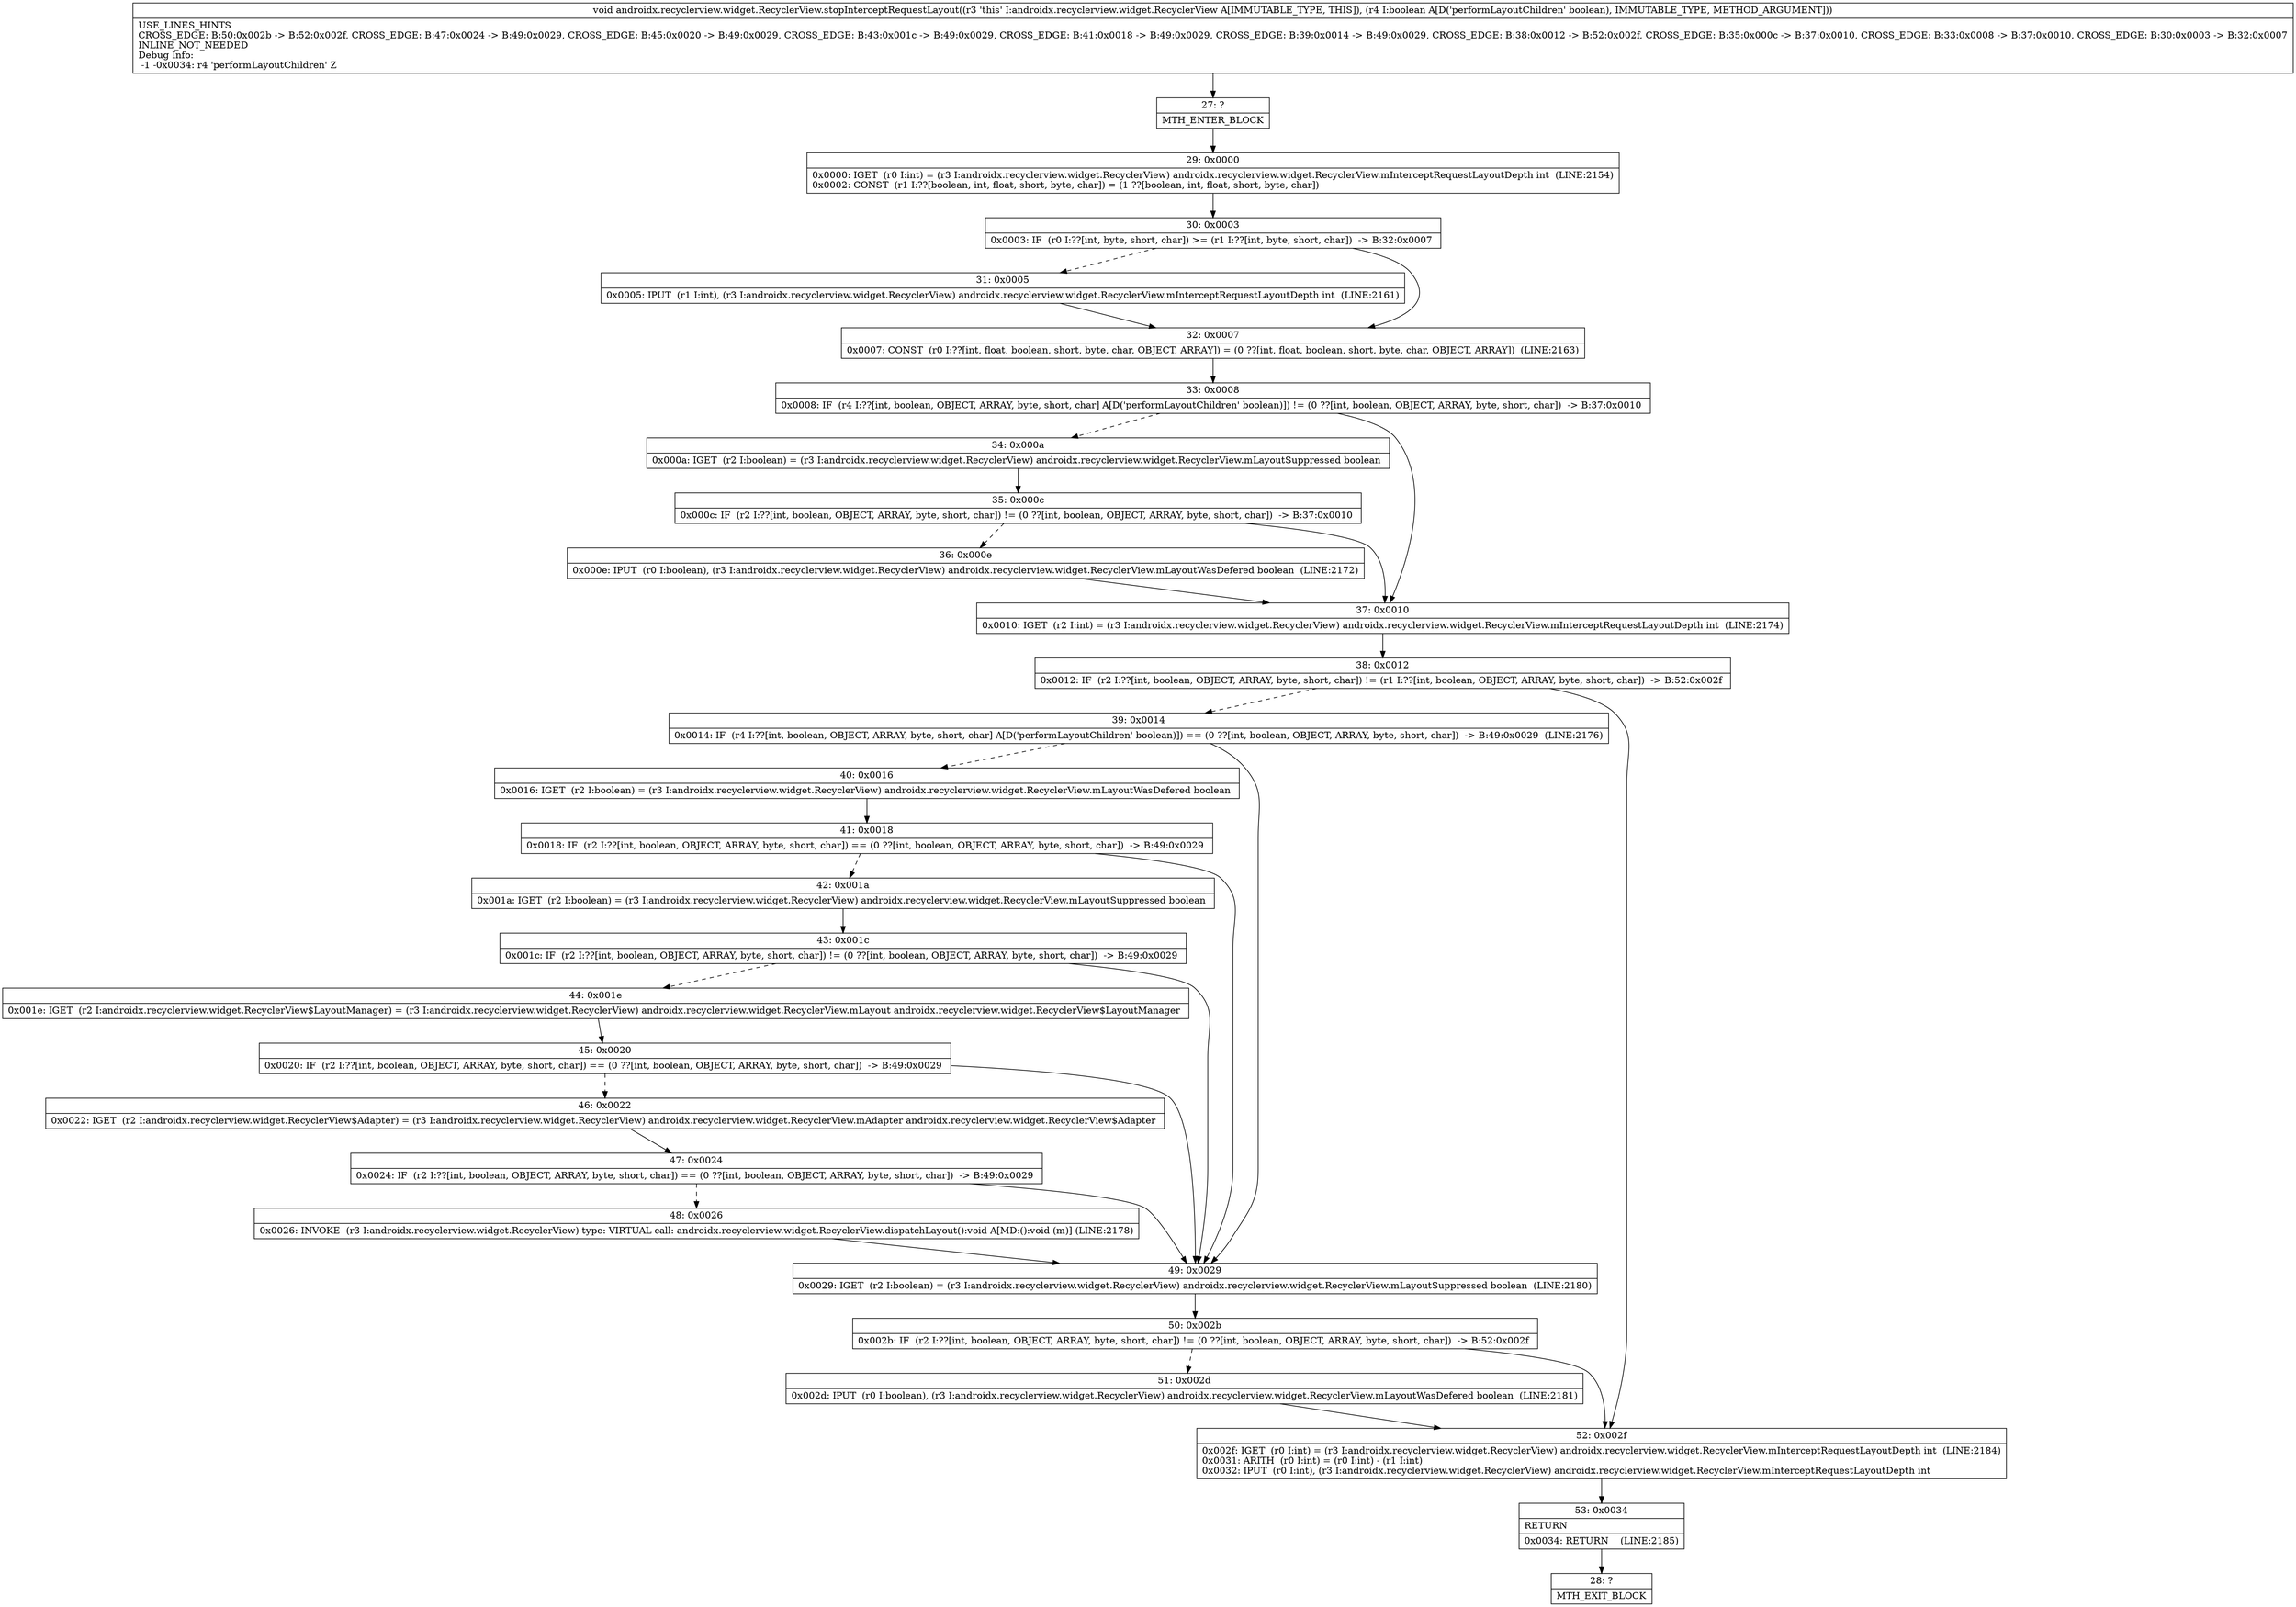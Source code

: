 digraph "CFG forandroidx.recyclerview.widget.RecyclerView.stopInterceptRequestLayout(Z)V" {
Node_27 [shape=record,label="{27\:\ ?|MTH_ENTER_BLOCK\l}"];
Node_29 [shape=record,label="{29\:\ 0x0000|0x0000: IGET  (r0 I:int) = (r3 I:androidx.recyclerview.widget.RecyclerView) androidx.recyclerview.widget.RecyclerView.mInterceptRequestLayoutDepth int  (LINE:2154)\l0x0002: CONST  (r1 I:??[boolean, int, float, short, byte, char]) = (1 ??[boolean, int, float, short, byte, char]) \l}"];
Node_30 [shape=record,label="{30\:\ 0x0003|0x0003: IF  (r0 I:??[int, byte, short, char]) \>= (r1 I:??[int, byte, short, char])  \-\> B:32:0x0007 \l}"];
Node_31 [shape=record,label="{31\:\ 0x0005|0x0005: IPUT  (r1 I:int), (r3 I:androidx.recyclerview.widget.RecyclerView) androidx.recyclerview.widget.RecyclerView.mInterceptRequestLayoutDepth int  (LINE:2161)\l}"];
Node_32 [shape=record,label="{32\:\ 0x0007|0x0007: CONST  (r0 I:??[int, float, boolean, short, byte, char, OBJECT, ARRAY]) = (0 ??[int, float, boolean, short, byte, char, OBJECT, ARRAY])  (LINE:2163)\l}"];
Node_33 [shape=record,label="{33\:\ 0x0008|0x0008: IF  (r4 I:??[int, boolean, OBJECT, ARRAY, byte, short, char] A[D('performLayoutChildren' boolean)]) != (0 ??[int, boolean, OBJECT, ARRAY, byte, short, char])  \-\> B:37:0x0010 \l}"];
Node_34 [shape=record,label="{34\:\ 0x000a|0x000a: IGET  (r2 I:boolean) = (r3 I:androidx.recyclerview.widget.RecyclerView) androidx.recyclerview.widget.RecyclerView.mLayoutSuppressed boolean \l}"];
Node_35 [shape=record,label="{35\:\ 0x000c|0x000c: IF  (r2 I:??[int, boolean, OBJECT, ARRAY, byte, short, char]) != (0 ??[int, boolean, OBJECT, ARRAY, byte, short, char])  \-\> B:37:0x0010 \l}"];
Node_36 [shape=record,label="{36\:\ 0x000e|0x000e: IPUT  (r0 I:boolean), (r3 I:androidx.recyclerview.widget.RecyclerView) androidx.recyclerview.widget.RecyclerView.mLayoutWasDefered boolean  (LINE:2172)\l}"];
Node_37 [shape=record,label="{37\:\ 0x0010|0x0010: IGET  (r2 I:int) = (r3 I:androidx.recyclerview.widget.RecyclerView) androidx.recyclerview.widget.RecyclerView.mInterceptRequestLayoutDepth int  (LINE:2174)\l}"];
Node_38 [shape=record,label="{38\:\ 0x0012|0x0012: IF  (r2 I:??[int, boolean, OBJECT, ARRAY, byte, short, char]) != (r1 I:??[int, boolean, OBJECT, ARRAY, byte, short, char])  \-\> B:52:0x002f \l}"];
Node_39 [shape=record,label="{39\:\ 0x0014|0x0014: IF  (r4 I:??[int, boolean, OBJECT, ARRAY, byte, short, char] A[D('performLayoutChildren' boolean)]) == (0 ??[int, boolean, OBJECT, ARRAY, byte, short, char])  \-\> B:49:0x0029  (LINE:2176)\l}"];
Node_40 [shape=record,label="{40\:\ 0x0016|0x0016: IGET  (r2 I:boolean) = (r3 I:androidx.recyclerview.widget.RecyclerView) androidx.recyclerview.widget.RecyclerView.mLayoutWasDefered boolean \l}"];
Node_41 [shape=record,label="{41\:\ 0x0018|0x0018: IF  (r2 I:??[int, boolean, OBJECT, ARRAY, byte, short, char]) == (0 ??[int, boolean, OBJECT, ARRAY, byte, short, char])  \-\> B:49:0x0029 \l}"];
Node_42 [shape=record,label="{42\:\ 0x001a|0x001a: IGET  (r2 I:boolean) = (r3 I:androidx.recyclerview.widget.RecyclerView) androidx.recyclerview.widget.RecyclerView.mLayoutSuppressed boolean \l}"];
Node_43 [shape=record,label="{43\:\ 0x001c|0x001c: IF  (r2 I:??[int, boolean, OBJECT, ARRAY, byte, short, char]) != (0 ??[int, boolean, OBJECT, ARRAY, byte, short, char])  \-\> B:49:0x0029 \l}"];
Node_44 [shape=record,label="{44\:\ 0x001e|0x001e: IGET  (r2 I:androidx.recyclerview.widget.RecyclerView$LayoutManager) = (r3 I:androidx.recyclerview.widget.RecyclerView) androidx.recyclerview.widget.RecyclerView.mLayout androidx.recyclerview.widget.RecyclerView$LayoutManager \l}"];
Node_45 [shape=record,label="{45\:\ 0x0020|0x0020: IF  (r2 I:??[int, boolean, OBJECT, ARRAY, byte, short, char]) == (0 ??[int, boolean, OBJECT, ARRAY, byte, short, char])  \-\> B:49:0x0029 \l}"];
Node_46 [shape=record,label="{46\:\ 0x0022|0x0022: IGET  (r2 I:androidx.recyclerview.widget.RecyclerView$Adapter) = (r3 I:androidx.recyclerview.widget.RecyclerView) androidx.recyclerview.widget.RecyclerView.mAdapter androidx.recyclerview.widget.RecyclerView$Adapter \l}"];
Node_47 [shape=record,label="{47\:\ 0x0024|0x0024: IF  (r2 I:??[int, boolean, OBJECT, ARRAY, byte, short, char]) == (0 ??[int, boolean, OBJECT, ARRAY, byte, short, char])  \-\> B:49:0x0029 \l}"];
Node_48 [shape=record,label="{48\:\ 0x0026|0x0026: INVOKE  (r3 I:androidx.recyclerview.widget.RecyclerView) type: VIRTUAL call: androidx.recyclerview.widget.RecyclerView.dispatchLayout():void A[MD:():void (m)] (LINE:2178)\l}"];
Node_49 [shape=record,label="{49\:\ 0x0029|0x0029: IGET  (r2 I:boolean) = (r3 I:androidx.recyclerview.widget.RecyclerView) androidx.recyclerview.widget.RecyclerView.mLayoutSuppressed boolean  (LINE:2180)\l}"];
Node_50 [shape=record,label="{50\:\ 0x002b|0x002b: IF  (r2 I:??[int, boolean, OBJECT, ARRAY, byte, short, char]) != (0 ??[int, boolean, OBJECT, ARRAY, byte, short, char])  \-\> B:52:0x002f \l}"];
Node_51 [shape=record,label="{51\:\ 0x002d|0x002d: IPUT  (r0 I:boolean), (r3 I:androidx.recyclerview.widget.RecyclerView) androidx.recyclerview.widget.RecyclerView.mLayoutWasDefered boolean  (LINE:2181)\l}"];
Node_52 [shape=record,label="{52\:\ 0x002f|0x002f: IGET  (r0 I:int) = (r3 I:androidx.recyclerview.widget.RecyclerView) androidx.recyclerview.widget.RecyclerView.mInterceptRequestLayoutDepth int  (LINE:2184)\l0x0031: ARITH  (r0 I:int) = (r0 I:int) \- (r1 I:int) \l0x0032: IPUT  (r0 I:int), (r3 I:androidx.recyclerview.widget.RecyclerView) androidx.recyclerview.widget.RecyclerView.mInterceptRequestLayoutDepth int \l}"];
Node_53 [shape=record,label="{53\:\ 0x0034|RETURN\l|0x0034: RETURN    (LINE:2185)\l}"];
Node_28 [shape=record,label="{28\:\ ?|MTH_EXIT_BLOCK\l}"];
MethodNode[shape=record,label="{void androidx.recyclerview.widget.RecyclerView.stopInterceptRequestLayout((r3 'this' I:androidx.recyclerview.widget.RecyclerView A[IMMUTABLE_TYPE, THIS]), (r4 I:boolean A[D('performLayoutChildren' boolean), IMMUTABLE_TYPE, METHOD_ARGUMENT]))  | USE_LINES_HINTS\lCROSS_EDGE: B:50:0x002b \-\> B:52:0x002f, CROSS_EDGE: B:47:0x0024 \-\> B:49:0x0029, CROSS_EDGE: B:45:0x0020 \-\> B:49:0x0029, CROSS_EDGE: B:43:0x001c \-\> B:49:0x0029, CROSS_EDGE: B:41:0x0018 \-\> B:49:0x0029, CROSS_EDGE: B:39:0x0014 \-\> B:49:0x0029, CROSS_EDGE: B:38:0x0012 \-\> B:52:0x002f, CROSS_EDGE: B:35:0x000c \-\> B:37:0x0010, CROSS_EDGE: B:33:0x0008 \-\> B:37:0x0010, CROSS_EDGE: B:30:0x0003 \-\> B:32:0x0007\lINLINE_NOT_NEEDED\lDebug Info:\l  \-1 \-0x0034: r4 'performLayoutChildren' Z\l}"];
MethodNode -> Node_27;Node_27 -> Node_29;
Node_29 -> Node_30;
Node_30 -> Node_31[style=dashed];
Node_30 -> Node_32;
Node_31 -> Node_32;
Node_32 -> Node_33;
Node_33 -> Node_34[style=dashed];
Node_33 -> Node_37;
Node_34 -> Node_35;
Node_35 -> Node_36[style=dashed];
Node_35 -> Node_37;
Node_36 -> Node_37;
Node_37 -> Node_38;
Node_38 -> Node_39[style=dashed];
Node_38 -> Node_52;
Node_39 -> Node_40[style=dashed];
Node_39 -> Node_49;
Node_40 -> Node_41;
Node_41 -> Node_42[style=dashed];
Node_41 -> Node_49;
Node_42 -> Node_43;
Node_43 -> Node_44[style=dashed];
Node_43 -> Node_49;
Node_44 -> Node_45;
Node_45 -> Node_46[style=dashed];
Node_45 -> Node_49;
Node_46 -> Node_47;
Node_47 -> Node_48[style=dashed];
Node_47 -> Node_49;
Node_48 -> Node_49;
Node_49 -> Node_50;
Node_50 -> Node_51[style=dashed];
Node_50 -> Node_52;
Node_51 -> Node_52;
Node_52 -> Node_53;
Node_53 -> Node_28;
}

